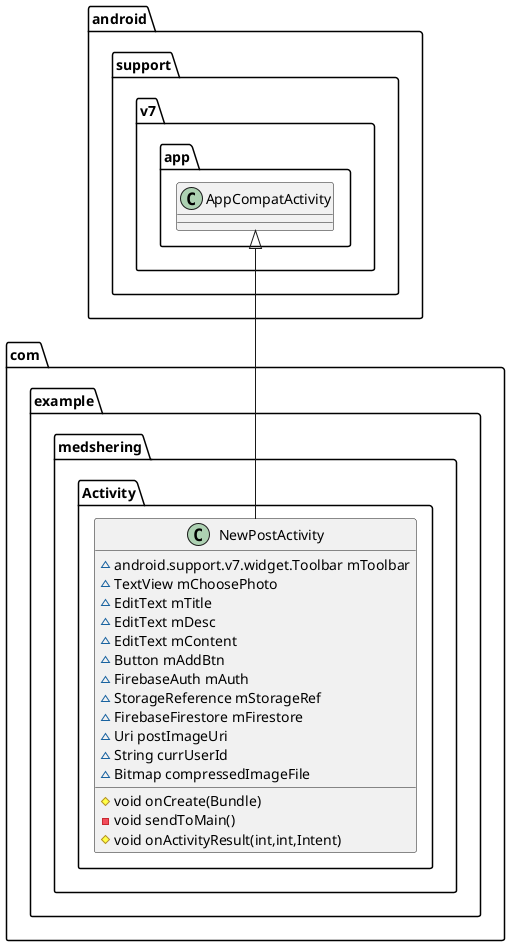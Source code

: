 @startuml
class com.example.medshering.Activity.NewPostActivity {
~ android.support.v7.widget.Toolbar mToolbar
~ TextView mChoosePhoto
~ EditText mTitle
~ EditText mDesc
~ EditText mContent
~ Button mAddBtn
~ FirebaseAuth mAuth
~ StorageReference mStorageRef
~ FirebaseFirestore mFirestore
~ Uri postImageUri
~ String currUserId
~ Bitmap compressedImageFile
# void onCreate(Bundle)
- void sendToMain()
# void onActivityResult(int,int,Intent)
}


android.support.v7.app.AppCompatActivity <|-- com.example.medshering.Activity.NewPostActivity
@enduml